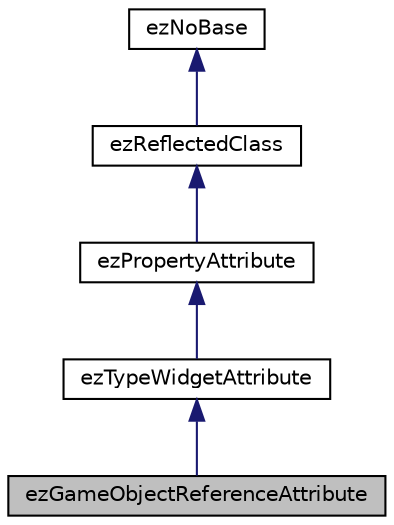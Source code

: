 digraph "ezGameObjectReferenceAttribute"
{
 // LATEX_PDF_SIZE
  edge [fontname="Helvetica",fontsize="10",labelfontname="Helvetica",labelfontsize="10"];
  node [fontname="Helvetica",fontsize="10",shape=record];
  Node1 [label="ezGameObjectReferenceAttribute",height=0.2,width=0.4,color="black", fillcolor="grey75", style="filled", fontcolor="black",tooltip="A property attribute that indicates that the string property is actually a game object reference."];
  Node2 -> Node1 [dir="back",color="midnightblue",fontsize="10",style="solid",fontname="Helvetica"];
  Node2 [label="ezTypeWidgetAttribute",height=0.2,width=0.4,color="black", fillcolor="white", style="filled",URL="$d2/df5/classez_type_widget_attribute.htm",tooltip="Derive from this class if you want to define an attribute that replaces the property type widget."];
  Node3 -> Node2 [dir="back",color="midnightblue",fontsize="10",style="solid",fontname="Helvetica"];
  Node3 [label="ezPropertyAttribute",height=0.2,width=0.4,color="black", fillcolor="white", style="filled",URL="$d7/d48/classez_property_attribute.htm",tooltip="Base class of all attributes can be used to decorate a RTTI property."];
  Node4 -> Node3 [dir="back",color="midnightblue",fontsize="10",style="solid",fontname="Helvetica"];
  Node4 [label="ezReflectedClass",height=0.2,width=0.4,color="black", fillcolor="white", style="filled",URL="$db/d45/classez_reflected_class.htm",tooltip="All classes that should be dynamically reflectable, need to be derived from this base class."];
  Node5 -> Node4 [dir="back",color="midnightblue",fontsize="10",style="solid",fontname="Helvetica"];
  Node5 [label="ezNoBase",height=0.2,width=0.4,color="black", fillcolor="white", style="filled",URL="$d4/d02/classez_no_base.htm",tooltip="Dummy type to pass to templates and macros that expect a base type for a class that has no base."];
}
